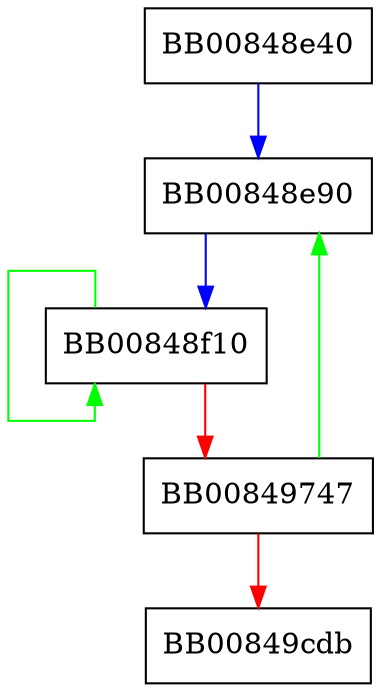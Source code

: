 digraph sha256_block_data_order_ssse3 {
  node [shape="box"];
  graph [splines=ortho];
  BB00848e40 -> BB00848e90 [color="blue"];
  BB00848e90 -> BB00848f10 [color="blue"];
  BB00848f10 -> BB00848f10 [color="green"];
  BB00848f10 -> BB00849747 [color="red"];
  BB00849747 -> BB00848e90 [color="green"];
  BB00849747 -> BB00849cdb [color="red"];
}
